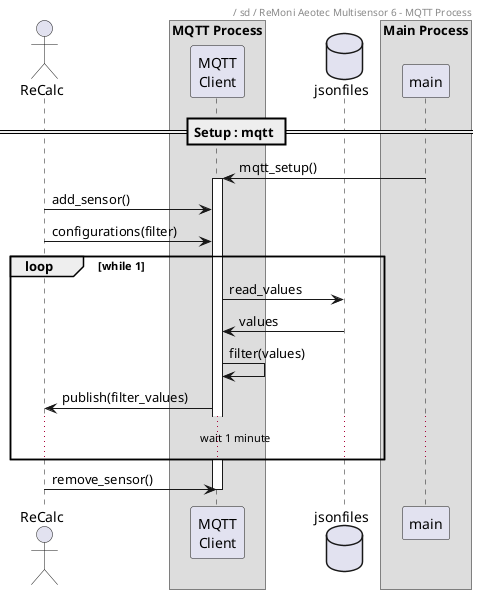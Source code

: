 @startuml sd MQTT Process
header / sd / ReMoni Aeotec Multisensor 6 - MQTT Process

actor ReCalc

box "MQTT Process"
participant "MQTT\nClient" as mqtt
end box

database jsonfiles

box "Main Process"
participant main
end box

== Setup : mqtt ==

autoactivate on
main -> mqtt : mqtt_setup()
autoactivate off

ReCalc -> mqtt : add_sensor()
ReCalc -> mqtt : configurations(filter)
loop while 1
mqtt -> jsonfiles : read_values
jsonfiles -> mqtt : values

mqtt -> mqtt : filter(values)
mqtt -> ReCalc : publish(filter_values)
...wait 1 minute...
end 

ReCalc -> mqtt : remove_sensor()
deactivate mqtt

@enduml